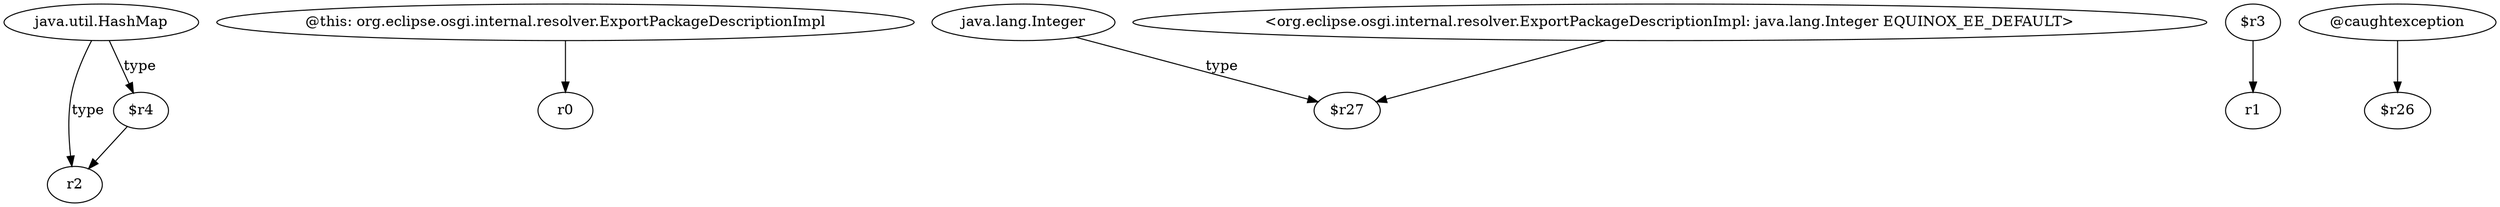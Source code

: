 digraph g {
0[label="java.util.HashMap"]
1[label="r2"]
0->1[label="type"]
2[label="@this: org.eclipse.osgi.internal.resolver.ExportPackageDescriptionImpl"]
3[label="r0"]
2->3[label=""]
4[label="$r4"]
4->1[label=""]
5[label="java.lang.Integer"]
6[label="$r27"]
5->6[label="type"]
0->4[label="type"]
7[label="$r3"]
8[label="r1"]
7->8[label=""]
9[label="<org.eclipse.osgi.internal.resolver.ExportPackageDescriptionImpl: java.lang.Integer EQUINOX_EE_DEFAULT>"]
9->6[label=""]
10[label="@caughtexception"]
11[label="$r26"]
10->11[label=""]
}